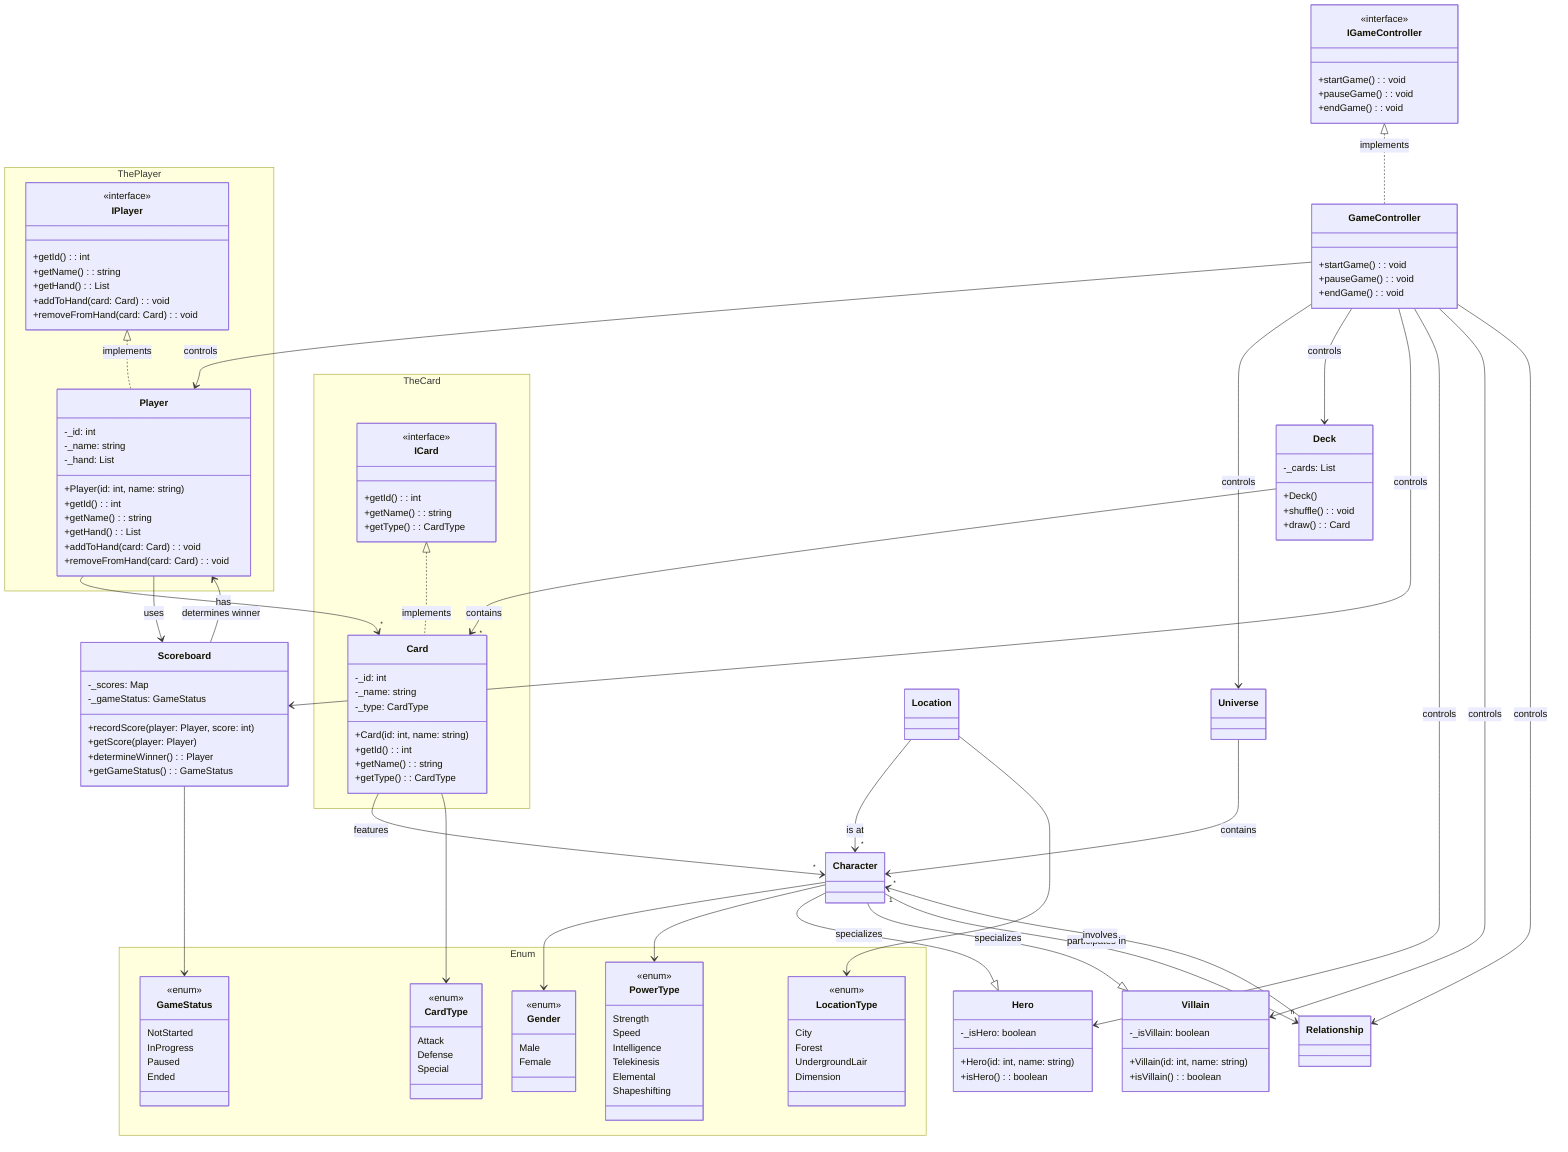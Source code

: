classDiagram

namespace Enum {

  class Gender{
   <<enum>>
    Male
    Female
  }

  class PowerType {
  <<enum>>
    Strength
    Speed
    Intelligence
    Telekinesis
    Elemental
    Shapeshifting
  }

  class LocationType {
  <<enum>>
    City
    Forest
    UndergroundLair
    Dimension
  }

  class CardType {
  <<enum>>
    Attack
    Defense
    Special
  }

  class GameStatus {
  <<enum>>
    NotStarted
    InProgress
    Paused
    Ended
  }
}

class  IGameController {
<<interface>>
    +startGame(): void
    +pauseGame(): void
    +endGame(): void
}

class GameController {
    +startGame(): void
    +pauseGame(): void
    +endGame(): void
}

IGameController <|.. GameController : implements

namespace ThePlayer {
    class IPlayer {
     <<interface>>
        +getId(): int
        +getName(): string
        +getHand(): List<Card>
        +addToHand(card: Card): void
        +removeFromHand(card: Card): void
    }

    class Player {
        -_id: int
        -_name: string
        -_hand: List<Card>
        +Player(id: int, name: string)
        +getId(): int
        +getName(): string
        +getHand(): List<Card>
        +addToHand(card: Card): void
        +removeFromHand(card: Card): void
    }
}

IPlayer <|.. Player : implements

class Scoreboard {
    -_scores: Map<Player, int>
    -_gameStatus: GameStatus
    +recordScore(player: Player, score: int)
    +getScore(player: Player)
    +determineWinner(): Player
    +getGameStatus(): GameStatus
}

namespace TheCard {
    class ICard {
    <<interface>>
        +getId(): int
        +getName(): string
        +getType(): CardType
    }

    class Card {
        -_id: int
        -_name: string
        -_type: CardType
        +Card(id: int, name: string)
        +getId(): int
        +getName(): string
        +getType(): CardType
    }
}

ICard <|.. Card : implements

class Deck {
    -_cards: List<Card>
    +Deck()
    +shuffle(): void
    +draw(): Card
}

class Hero {
    -_isHero: boolean
    +Hero(id: int, name: string)
    +isHero(): boolean
}

class Villain {
    -_isVillain: boolean
    +Villain(id: int, name: string)
    +isVillain(): boolean
}
  Universe --> "*" Character : contains
  GameController --> Universe : controls
  GameController --> Player : controls
  GameController --> Deck : controls
  GameController --> Scoreboard : controls
  GameController --> Hero : controls
  GameController --> Villain : controls
  GameController --> Relationship : controls
  Character --> Gender
  Character -->PowerType
  Character --|> Hero : specializes
  Character --|> Villain : specializes
  Character --> "n" Relationship : participates in
  Player --> "*" Card : has
  Player --> Scoreboard : uses
  Card --> "*" Character : features
  Card --> CardType
  Location --> "*" Character : is at
  Location --> LocationType

  Deck --> "*" Card : contains
  Scoreboard --> Player : determines winner
  Scoreboard --> GameStatus
  Relationship --> "1" Character : involves